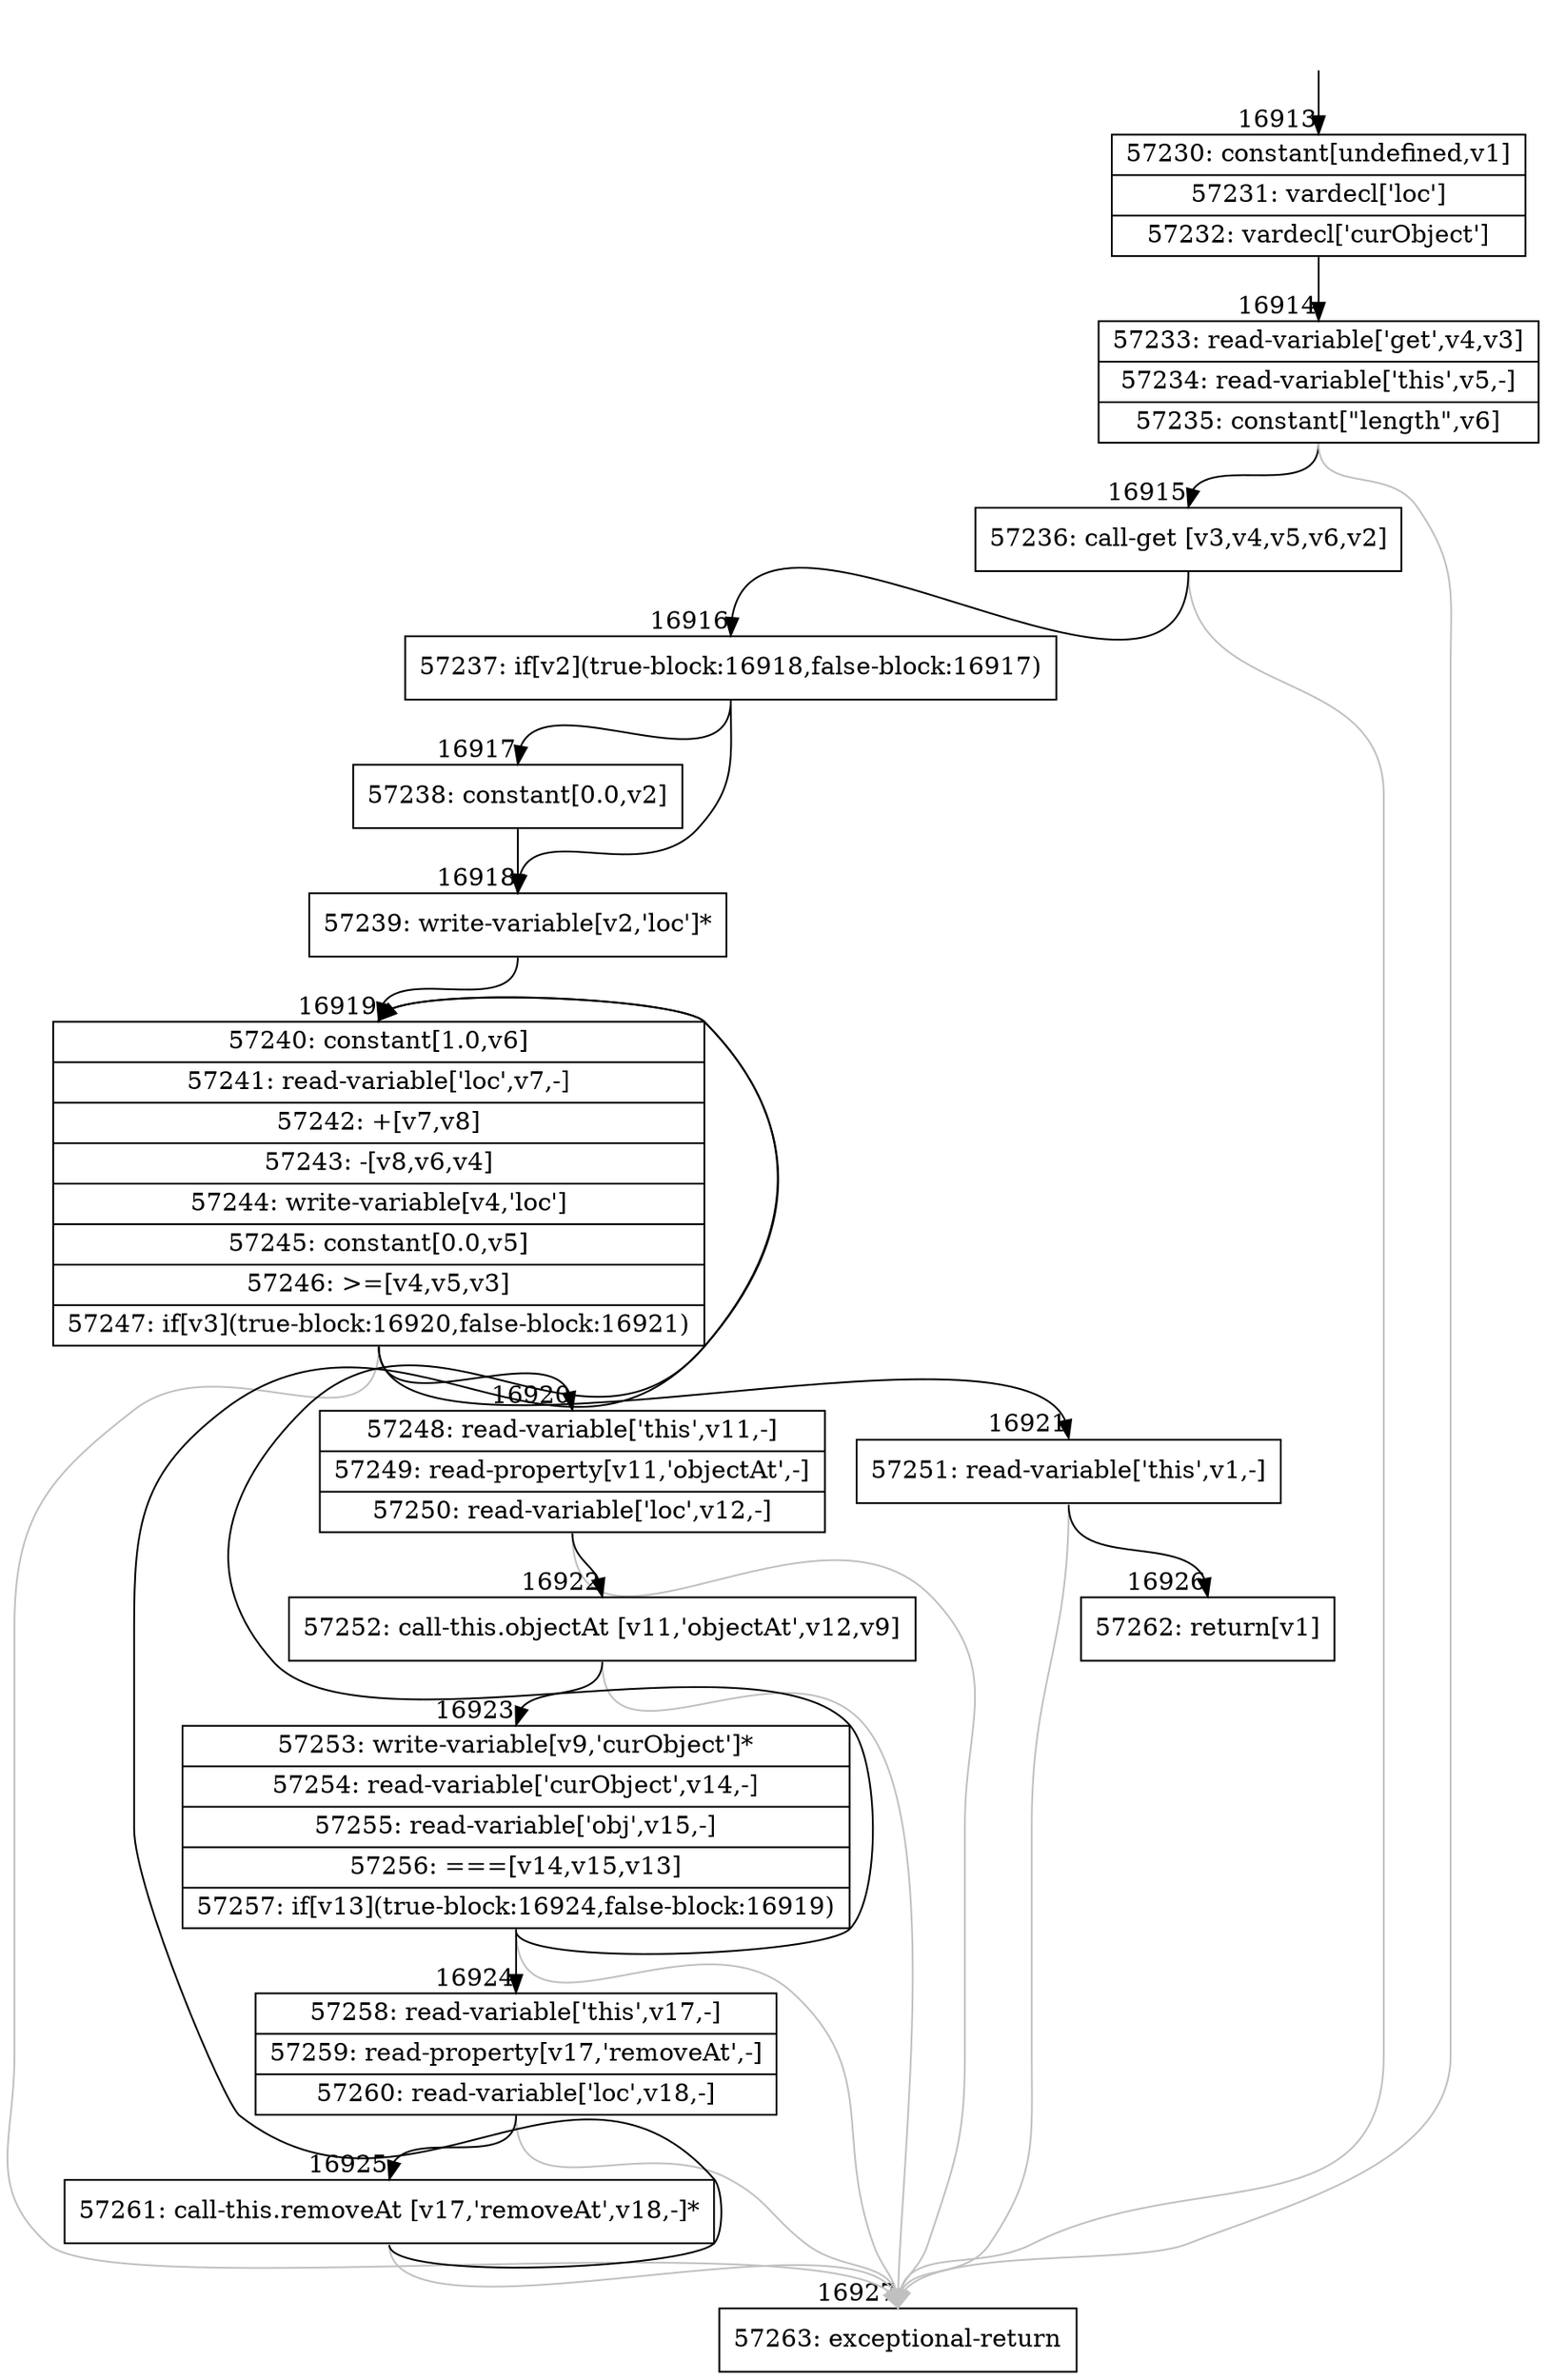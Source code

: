 digraph {
rankdir="TD"
BB_entry1447[shape=none,label=""];
BB_entry1447 -> BB16913 [tailport=s, headport=n, headlabel="    16913"]
BB16913 [shape=record label="{57230: constant[undefined,v1]|57231: vardecl['loc']|57232: vardecl['curObject']}" ] 
BB16913 -> BB16914 [tailport=s, headport=n, headlabel="      16914"]
BB16914 [shape=record label="{57233: read-variable['get',v4,v3]|57234: read-variable['this',v5,-]|57235: constant[\"length\",v6]}" ] 
BB16914 -> BB16915 [tailport=s, headport=n, headlabel="      16915"]
BB16914 -> BB16927 [tailport=s, headport=n, color=gray, headlabel="      16927"]
BB16915 [shape=record label="{57236: call-get [v3,v4,v5,v6,v2]}" ] 
BB16915 -> BB16916 [tailport=s, headport=n, headlabel="      16916"]
BB16915 -> BB16927 [tailport=s, headport=n, color=gray]
BB16916 [shape=record label="{57237: if[v2](true-block:16918,false-block:16917)}" ] 
BB16916 -> BB16918 [tailport=s, headport=n, headlabel="      16918"]
BB16916 -> BB16917 [tailport=s, headport=n, headlabel="      16917"]
BB16917 [shape=record label="{57238: constant[0.0,v2]}" ] 
BB16917 -> BB16918 [tailport=s, headport=n]
BB16918 [shape=record label="{57239: write-variable[v2,'loc']*}" ] 
BB16918 -> BB16919 [tailport=s, headport=n, headlabel="      16919"]
BB16919 [shape=record label="{57240: constant[1.0,v6]|57241: read-variable['loc',v7,-]|57242: +[v7,v8]|57243: -[v8,v6,v4]|57244: write-variable[v4,'loc']|57245: constant[0.0,v5]|57246: \>=[v4,v5,v3]|57247: if[v3](true-block:16920,false-block:16921)}" ] 
BB16919 -> BB16920 [tailport=s, headport=n, headlabel="      16920"]
BB16919 -> BB16921 [tailport=s, headport=n, headlabel="      16921"]
BB16919 -> BB16927 [tailport=s, headport=n, color=gray]
BB16920 [shape=record label="{57248: read-variable['this',v11,-]|57249: read-property[v11,'objectAt',-]|57250: read-variable['loc',v12,-]}" ] 
BB16920 -> BB16922 [tailport=s, headport=n, headlabel="      16922"]
BB16920 -> BB16927 [tailport=s, headport=n, color=gray]
BB16921 [shape=record label="{57251: read-variable['this',v1,-]}" ] 
BB16921 -> BB16926 [tailport=s, headport=n, headlabel="      16926"]
BB16921 -> BB16927 [tailport=s, headport=n, color=gray]
BB16922 [shape=record label="{57252: call-this.objectAt [v11,'objectAt',v12,v9]}" ] 
BB16922 -> BB16923 [tailport=s, headport=n, headlabel="      16923"]
BB16922 -> BB16927 [tailport=s, headport=n, color=gray]
BB16923 [shape=record label="{57253: write-variable[v9,'curObject']*|57254: read-variable['curObject',v14,-]|57255: read-variable['obj',v15,-]|57256: ===[v14,v15,v13]|57257: if[v13](true-block:16924,false-block:16919)}" ] 
BB16923 -> BB16924 [tailport=s, headport=n, headlabel="      16924"]
BB16923 -> BB16919 [tailport=s, headport=n]
BB16923 -> BB16927 [tailport=s, headport=n, color=gray]
BB16924 [shape=record label="{57258: read-variable['this',v17,-]|57259: read-property[v17,'removeAt',-]|57260: read-variable['loc',v18,-]}" ] 
BB16924 -> BB16925 [tailport=s, headport=n, headlabel="      16925"]
BB16924 -> BB16927 [tailport=s, headport=n, color=gray]
BB16925 [shape=record label="{57261: call-this.removeAt [v17,'removeAt',v18,-]*}" ] 
BB16925 -> BB16919 [tailport=s, headport=n]
BB16925 -> BB16927 [tailport=s, headport=n, color=gray]
BB16926 [shape=record label="{57262: return[v1]}" ] 
BB16927 [shape=record label="{57263: exceptional-return}" ] 
//#$~ 31816
}
